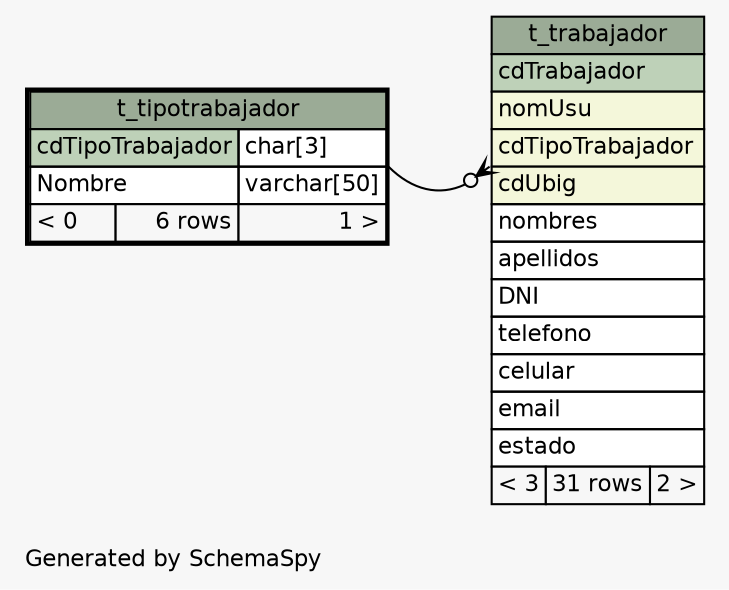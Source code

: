 // dot null on Windows 7 6.1
// SchemaSpy rev 590
digraph "oneDegreeRelationshipsDiagram" {
  graph [
    rankdir="RL"
    bgcolor="#f7f7f7"
    label="\nGenerated by SchemaSpy"
    labeljust="l"
    nodesep="0.18"
    ranksep="0.46"
    fontname="Helvetica"
    fontsize="11"
  ];
  node [
    fontname="Helvetica"
    fontsize="11"
    shape="plaintext"
  ];
  edge [
    arrowsize="0.8"
  ];
  "t_trabajador":"cdTipoTrabajador":sw -> "t_tipotrabajador":"cdTipoTrabajador.type":se [arrowhead=none dir=back arrowtail=crowodot];
  "t_tipotrabajador" [
    label=<
    <TABLE BORDER="2" CELLBORDER="1" CELLSPACING="0" BGCOLOR="#ffffff">
      <TR><TD COLSPAN="3" BGCOLOR="#9bab96" ALIGN="CENTER">t_tipotrabajador</TD></TR>
      <TR><TD PORT="cdTipoTrabajador" COLSPAN="2" BGCOLOR="#bed1b8" ALIGN="LEFT">cdTipoTrabajador</TD><TD PORT="cdTipoTrabajador.type" ALIGN="LEFT">char[3]</TD></TR>
      <TR><TD PORT="Nombre" COLSPAN="2" ALIGN="LEFT">Nombre</TD><TD PORT="Nombre.type" ALIGN="LEFT">varchar[50]</TD></TR>
      <TR><TD ALIGN="LEFT" BGCOLOR="#f7f7f7">&lt; 0</TD><TD ALIGN="RIGHT" BGCOLOR="#f7f7f7">6 rows</TD><TD ALIGN="RIGHT" BGCOLOR="#f7f7f7">1 &gt;</TD></TR>
    </TABLE>>
    URL="t_tipotrabajador.html"
    tooltip="t_tipotrabajador"
  ];
  "t_trabajador" [
    label=<
    <TABLE BORDER="0" CELLBORDER="1" CELLSPACING="0" BGCOLOR="#ffffff">
      <TR><TD COLSPAN="3" BGCOLOR="#9bab96" ALIGN="CENTER">t_trabajador</TD></TR>
      <TR><TD PORT="cdTrabajador" COLSPAN="3" BGCOLOR="#bed1b8" ALIGN="LEFT">cdTrabajador</TD></TR>
      <TR><TD PORT="nomUsu" COLSPAN="3" BGCOLOR="#f4f7da" ALIGN="LEFT">nomUsu</TD></TR>
      <TR><TD PORT="cdTipoTrabajador" COLSPAN="3" BGCOLOR="#f4f7da" ALIGN="LEFT">cdTipoTrabajador</TD></TR>
      <TR><TD PORT="cdUbig" COLSPAN="3" BGCOLOR="#f4f7da" ALIGN="LEFT">cdUbig</TD></TR>
      <TR><TD PORT="nombres" COLSPAN="3" ALIGN="LEFT">nombres</TD></TR>
      <TR><TD PORT="apellidos" COLSPAN="3" ALIGN="LEFT">apellidos</TD></TR>
      <TR><TD PORT="DNI" COLSPAN="3" ALIGN="LEFT">DNI</TD></TR>
      <TR><TD PORT="telefono" COLSPAN="3" ALIGN="LEFT">telefono</TD></TR>
      <TR><TD PORT="celular" COLSPAN="3" ALIGN="LEFT">celular</TD></TR>
      <TR><TD PORT="email" COLSPAN="3" ALIGN="LEFT">email</TD></TR>
      <TR><TD PORT="estado" COLSPAN="3" ALIGN="LEFT">estado</TD></TR>
      <TR><TD ALIGN="LEFT" BGCOLOR="#f7f7f7">&lt; 3</TD><TD ALIGN="RIGHT" BGCOLOR="#f7f7f7">31 rows</TD><TD ALIGN="RIGHT" BGCOLOR="#f7f7f7">2 &gt;</TD></TR>
    </TABLE>>
    URL="t_trabajador.html"
    tooltip="t_trabajador"
  ];
}
